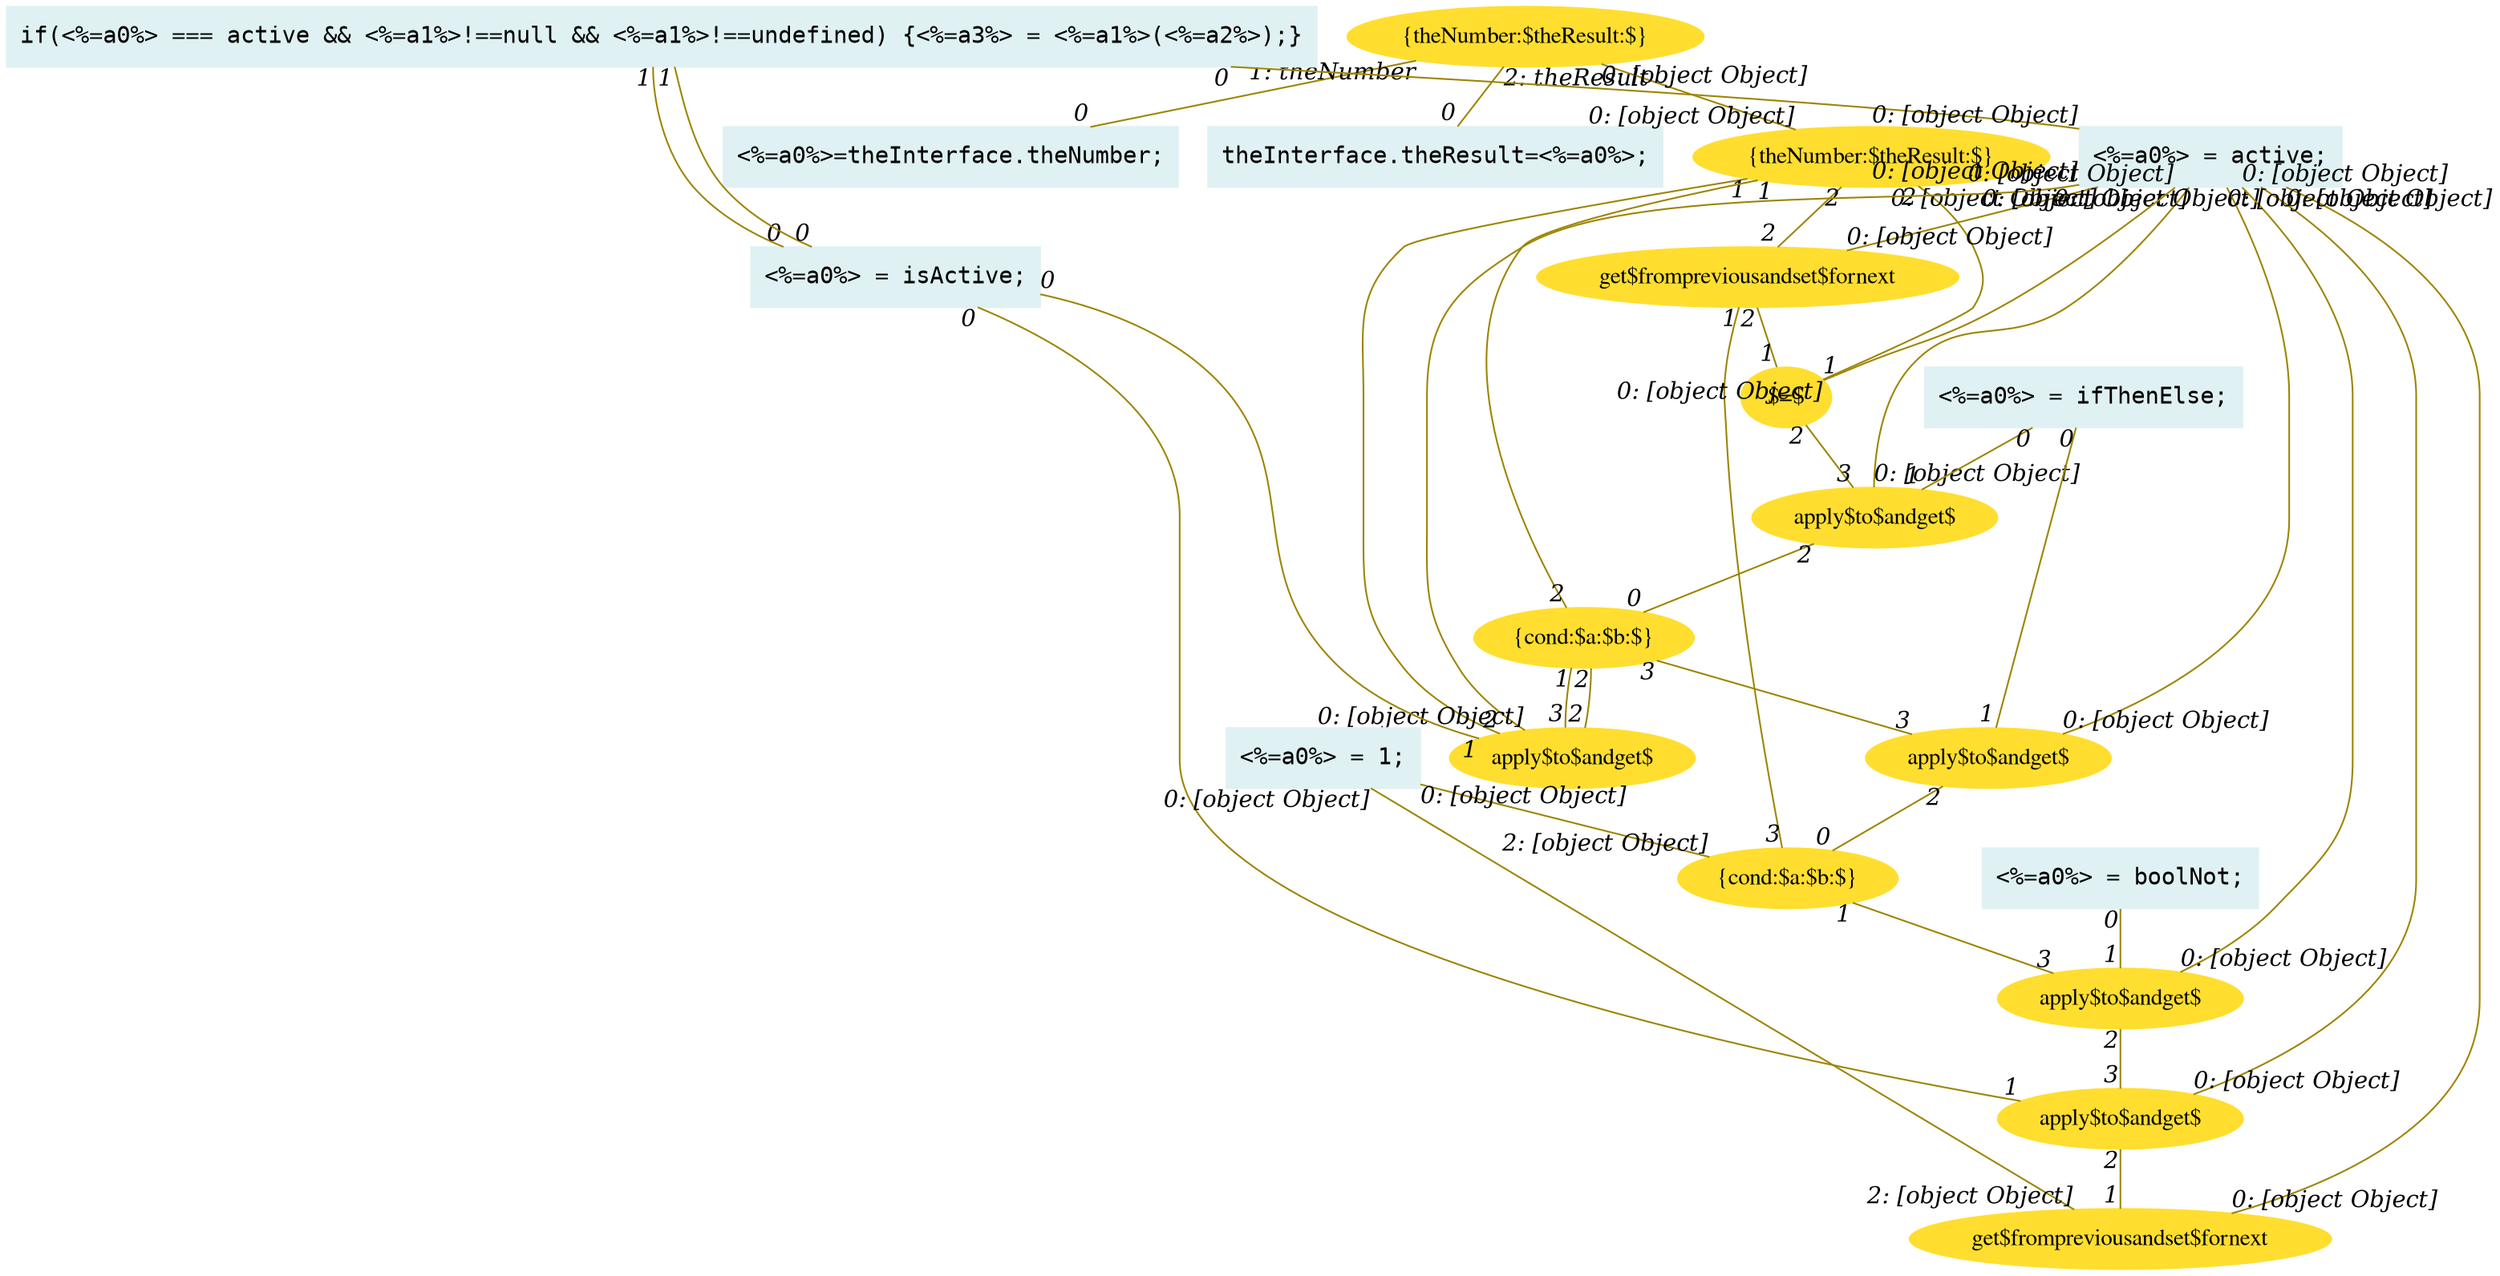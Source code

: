 digraph g{node_3777 [shape="box", style="filled", color="#dff1f2", fontname="Courier", label="<%=a0%>=theInterface.theNumber;
" ]
node_3779 [shape="box", style="filled", color="#dff1f2", fontname="Courier", label="theInterface.theResult=<%=a0%>;
" ]
node_3781 [shape="ellipse", style="filled", color="#ffde2f", fontname="Times", label="{theNumber:$theResult:$}" ]
node_3800 [shape="ellipse", style="filled", color="#ffde2f", fontname="Times", label="{theNumber:$theResult:$}" ]
node_3813 [shape="ellipse", style="filled", color="#ffde2f", fontname="Times", label="get$frompreviousandset$fornext" ]
node_3829 [shape="ellipse", style="filled", color="#ffde2f", fontname="Times", label="apply$to$andget$" ]
node_3845 [shape="ellipse", style="filled", color="#ffde2f", fontname="Times", label="apply$to$andget$" ]
node_3859 [shape="ellipse", style="filled", color="#ffde2f", fontname="Times", label="get$frompreviousandset$fornext" ]
node_3877 [shape="ellipse", style="filled", color="#ffde2f", fontname="Times", label="{cond:$a:$b:$}" ]
node_3882 [shape="ellipse", style="filled", color="#ffde2f", fontname="Times", label="apply$to$andget$" ]
node_3896 [shape="ellipse", style="filled", color="#ffde2f", fontname="Times", label="apply$to$andget$" ]
node_3912 [shape="ellipse", style="filled", color="#ffde2f", fontname="Times", label="{cond:$a:$b:$}" ]
node_3917 [shape="ellipse", style="filled", color="#ffde2f", fontname="Times", label="apply$to$andget$" ]
node_3926 [shape="ellipse", style="filled", color="#ffde2f", fontname="Times", label="$=$" ]
node_3961 [shape="box", style="filled", color="#dff1f2", fontname="Courier", label="<%=a0%> = active;
" ]
node_3978 [shape="box", style="filled", color="#dff1f2", fontname="Courier", label="<%=a0%> = isActive;
" ]
node_3981 [shape="box", style="filled", color="#dff1f2", fontname="Courier", label="<%=a0%> = boolNot;
" ]
node_3983 [shape="box", style="filled", color="#dff1f2", fontname="Courier", label="<%=a0%> = ifThenElse;
" ]
node_3986 [shape="box", style="filled", color="#dff1f2", fontname="Courier", label="<%=a0%> = 1;
" ]
node_3989 [shape="box", style="filled", color="#dff1f2", fontname="Courier", label="if(<%=a0%> === active && <%=a1%>!==null && <%=a1%>!==undefined) {<%=a3%> = <%=a1%>(<%=a2%>);}
" ]
node_3781 -> node_3777 [dir=none, arrowHead=none, fontname="Times-Italic", arrowsize=1, color="#9d8400", label="",  headlabel="0", taillabel="1: theNumber" ]
node_3781 -> node_3779 [dir=none, arrowHead=none, fontname="Times-Italic", arrowsize=1, color="#9d8400", label="",  headlabel="0", taillabel="2: theResult" ]
node_3882 -> node_3877 [dir=none, arrowHead=none, fontname="Times-Italic", arrowsize=1, color="#9d8400", label="",  headlabel="0", taillabel="2" ]
node_3917 -> node_3912 [dir=none, arrowHead=none, fontname="Times-Italic", arrowsize=1, color="#9d8400", label="",  headlabel="0", taillabel="2" ]
node_3800 -> node_3859 [dir=none, arrowHead=none, fontname="Times-Italic", arrowsize=1, color="#9d8400", label="",  headlabel="2", taillabel="2" ]
node_3800 -> node_3926 [dir=none, arrowHead=none, fontname="Times-Italic", arrowsize=1, color="#9d8400", label="",  headlabel="1", taillabel="2" ]
node_3859 -> node_3926 [dir=none, arrowHead=none, fontname="Times-Italic", arrowsize=1, color="#9d8400", label="",  headlabel="1", taillabel="2" ]
node_3800 -> node_3896 [dir=none, arrowHead=none, fontname="Times-Italic", arrowsize=1, color="#9d8400", label="",  headlabel="2", taillabel="1" ]
node_3800 -> node_3912 [dir=none, arrowHead=none, fontname="Times-Italic", arrowsize=1, color="#9d8400", label="",  headlabel="2", taillabel="1" ]
node_3896 -> node_3912 [dir=none, arrowHead=none, fontname="Times-Italic", arrowsize=1, color="#9d8400", label="",  headlabel="2", taillabel="2" ]
node_3961 -> node_3813 [dir=none, arrowHead=none, fontname="Times-Italic", arrowsize=1, color="#9d8400", label="",  headlabel="0: [object Object]", taillabel="0: [object Object]" ]
node_3829 -> node_3813 [dir=none, arrowHead=none, fontname="Times-Italic", arrowsize=1, color="#9d8400", label="",  headlabel="1", taillabel="2" ]
node_3961 -> node_3829 [dir=none, arrowHead=none, fontname="Times-Italic", arrowsize=1, color="#9d8400", label="",  headlabel="0: [object Object]", taillabel="0: [object Object]" ]
node_3845 -> node_3829 [dir=none, arrowHead=none, fontname="Times-Italic", arrowsize=1, color="#9d8400", label="",  headlabel="3", taillabel="2" ]
node_3961 -> node_3845 [dir=none, arrowHead=none, fontname="Times-Italic", arrowsize=1, color="#9d8400", label="",  headlabel="0: [object Object]", taillabel="0: [object Object]" ]
node_3877 -> node_3845 [dir=none, arrowHead=none, fontname="Times-Italic", arrowsize=1, color="#9d8400", label="",  headlabel="3", taillabel="1" ]
node_3961 -> node_3859 [dir=none, arrowHead=none, fontname="Times-Italic", arrowsize=1, color="#9d8400", label="",  headlabel="0: [object Object]", taillabel="0: [object Object]" ]
node_3877 -> node_3859 [dir=none, arrowHead=none, fontname="Times-Italic", arrowsize=1, color="#9d8400", label="",  headlabel="1", taillabel="3" ]
node_3961 -> node_3882 [dir=none, arrowHead=none, fontname="Times-Italic", arrowsize=1, color="#9d8400", label="",  headlabel="0: [object Object]", taillabel="0: [object Object]" ]
node_3912 -> node_3882 [dir=none, arrowHead=none, fontname="Times-Italic", arrowsize=1, color="#9d8400", label="",  headlabel="3", taillabel="3" ]
node_3961 -> node_3896 [dir=none, arrowHead=none, fontname="Times-Italic", arrowsize=1, color="#9d8400", label="",  headlabel="0: [object Object]", taillabel="0: [object Object]" ]
node_3912 -> node_3896 [dir=none, arrowHead=none, fontname="Times-Italic", arrowsize=1, color="#9d8400", label="",  headlabel="3", taillabel="1" ]
node_3961 -> node_3917 [dir=none, arrowHead=none, fontname="Times-Italic", arrowsize=1, color="#9d8400", label="",  headlabel="0: [object Object]", taillabel="0: [object Object]" ]
node_3926 -> node_3917 [dir=none, arrowHead=none, fontname="Times-Italic", arrowsize=1, color="#9d8400", label="",  headlabel="3", taillabel="2" ]
node_3961 -> node_3926 [dir=none, arrowHead=none, fontname="Times-Italic", arrowsize=1, color="#9d8400", label="",  headlabel="0: [object Object]", taillabel="0: [object Object]" ]
node_3781 -> node_3800 [dir=none, arrowHead=none, fontname="Times-Italic", arrowsize=1, color="#9d8400", label="",  headlabel="0: [object Object]", taillabel="0: [object Object]" ]
node_3978 -> node_3829 [dir=none, arrowHead=none, fontname="Times-Italic", arrowsize=1, color="#9d8400", label="",  headlabel="1", taillabel="0" ]
node_3978 -> node_3896 [dir=none, arrowHead=none, fontname="Times-Italic", arrowsize=1, color="#9d8400", label="",  headlabel="1", taillabel="0" ]
node_3981 -> node_3845 [dir=none, arrowHead=none, fontname="Times-Italic", arrowsize=1, color="#9d8400", label="",  headlabel="1", taillabel="0" ]
node_3983 -> node_3882 [dir=none, arrowHead=none, fontname="Times-Italic", arrowsize=1, color="#9d8400", label="",  headlabel="1", taillabel="0" ]
node_3983 -> node_3917 [dir=none, arrowHead=none, fontname="Times-Italic", arrowsize=1, color="#9d8400", label="",  headlabel="1", taillabel="0" ]
node_3986 -> node_3813 [dir=none, arrowHead=none, fontname="Times-Italic", arrowsize=1, color="#9d8400", label="",  headlabel="2: [object Object]", taillabel="0: [object Object]" ]
node_3986 -> node_3877 [dir=none, arrowHead=none, fontname="Times-Italic", arrowsize=1, color="#9d8400", label="",  headlabel="2: [object Object]", taillabel="0: [object Object]" ]
node_3989 -> node_3961 [dir=none, arrowHead=none, fontname="Times-Italic", arrowsize=1, color="#9d8400", label="",  headlabel="0: [object Object]", taillabel="0" ]
node_3989 -> node_3978 [dir=none, arrowHead=none, fontname="Times-Italic", arrowsize=1, color="#9d8400", label="",  headlabel="0", taillabel="1" ]
node_3989 -> node_3978 [dir=none, arrowHead=none, fontname="Times-Italic", arrowsize=1, color="#9d8400", label="",  headlabel="0", taillabel="1" ]
}